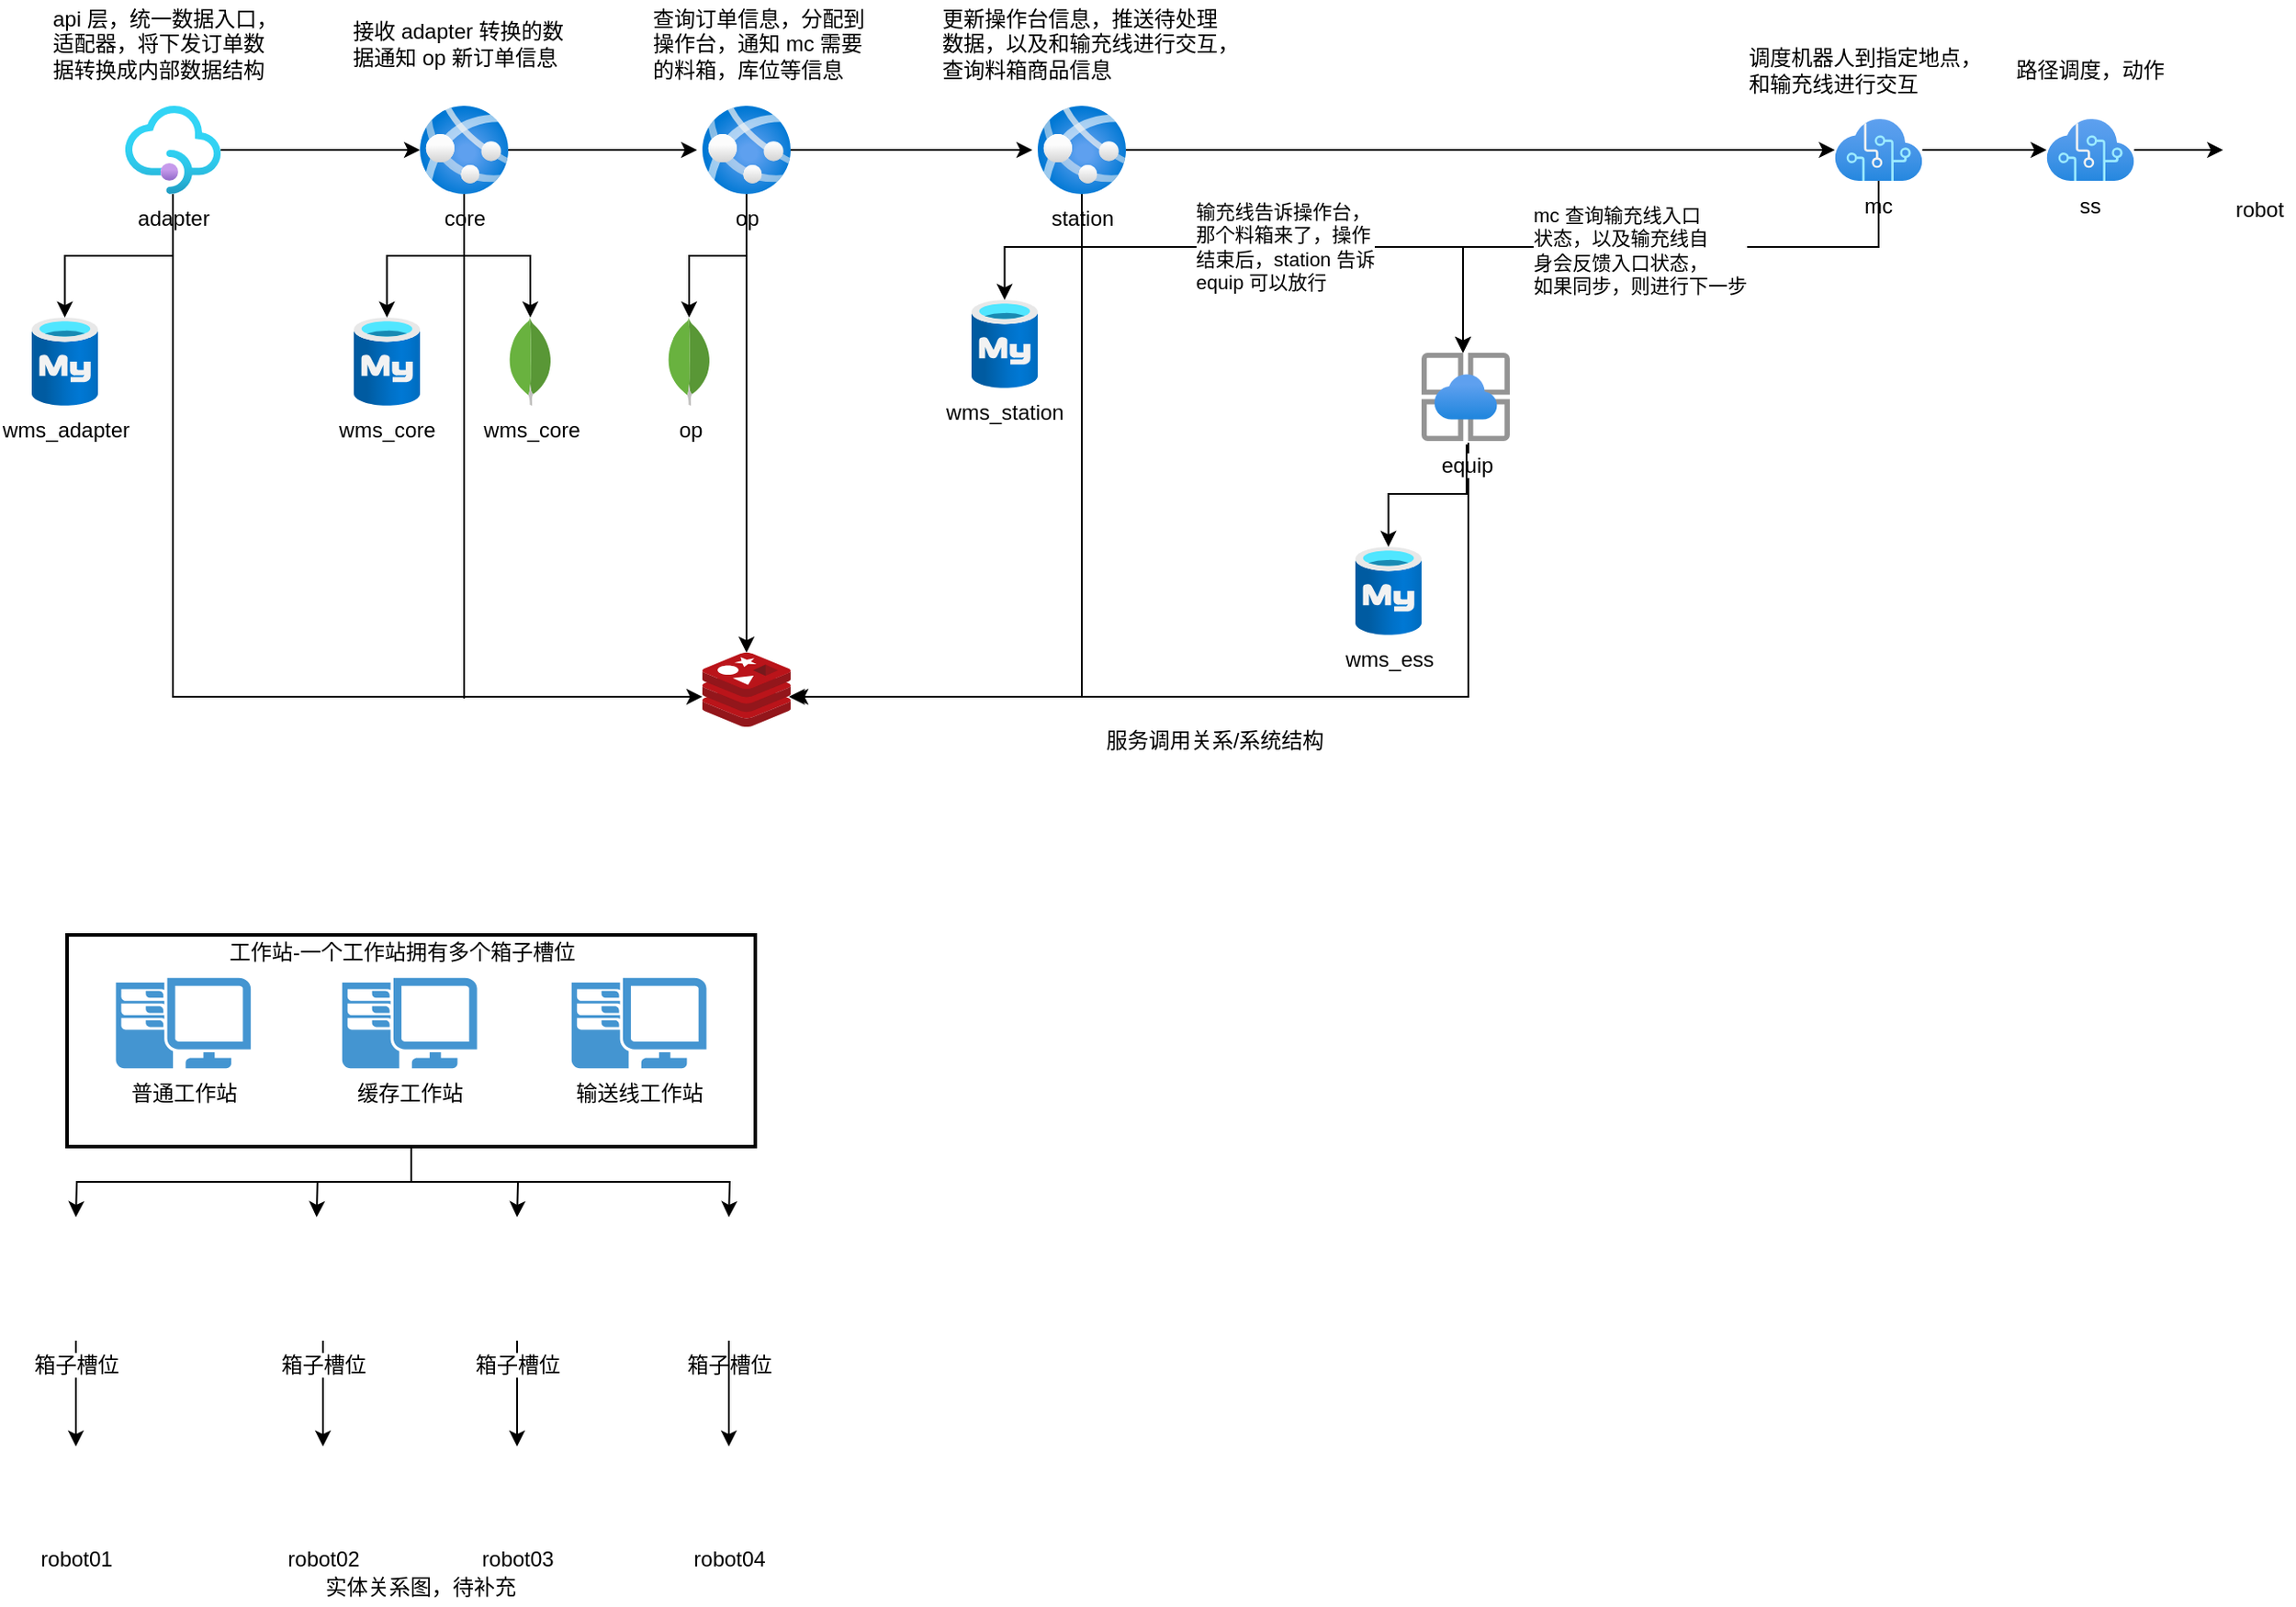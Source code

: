 <mxfile version="14.4.3" type="github">
  <diagram id="qsA4LFFCEY-i6ZN9s8wt" name="Page-1">
    <mxGraphModel dx="2500" dy="944" grid="1" gridSize="10" guides="1" tooltips="1" connect="1" arrows="1" fold="1" page="1" pageScale="1" pageWidth="827" pageHeight="1169" math="0" shadow="0">
      <root>
        <mxCell id="0" />
        <mxCell id="1" parent="0" />
        <mxCell id="mzdtHxwl5CKynUgDvnSu-6" value="" style="group" vertex="1" connectable="0" parent="1">
          <mxGeometry x="-550" y="410" width="1281.7" height="430" as="geometry" />
        </mxCell>
        <mxCell id="cQgMK63ZiCmz1B0YtC4z-3" value="adapter" style="aspect=fixed;html=1;points=[];align=center;image;fontSize=12;image=img/lib/azure2/app_services/API_Management_Services.svg;strokeWidth=2;" parent="mzdtHxwl5CKynUgDvnSu-6" vertex="1">
          <mxGeometry x="52.91" y="60" width="54.17" height="50" as="geometry" />
        </mxCell>
        <mxCell id="cQgMK63ZiCmz1B0YtC4z-9" value="api&amp;nbsp;层，统一数据入口，&lt;br&gt;适配器，将下发订单数&lt;br&gt;据转换成内部数据结构" style="text;html=1;align=left;verticalAlign=middle;resizable=0;points=[];autosize=1;" parent="mzdtHxwl5CKynUgDvnSu-6" vertex="1">
          <mxGeometry x="10" width="140" height="50" as="geometry" />
        </mxCell>
        <mxCell id="cQgMK63ZiCmz1B0YtC4z-12" value="wms_adapter" style="aspect=fixed;html=1;points=[];align=center;image;fontSize=12;image=img/lib/azure2/databases/Azure_Database_MySQL_Server.svg;strokeWidth=2;" parent="mzdtHxwl5CKynUgDvnSu-6" vertex="1">
          <mxGeometry y="180" width="37.5" height="50" as="geometry" />
        </mxCell>
        <mxCell id="cQgMK63ZiCmz1B0YtC4z-6" style="edgeStyle=orthogonalEdgeStyle;rounded=0;orthogonalLoop=1;jettySize=auto;html=1;exitX=0.5;exitY=1;exitDx=0;exitDy=0;exitPerimeter=0;" parent="mzdtHxwl5CKynUgDvnSu-6" source="cQgMK63ZiCmz1B0YtC4z-3" target="cQgMK63ZiCmz1B0YtC4z-12" edge="1">
          <mxGeometry as="geometry">
            <mxPoint x="81" y="190" as="targetPoint" />
          </mxGeometry>
        </mxCell>
        <mxCell id="cQgMK63ZiCmz1B0YtC4z-39" style="edgeStyle=orthogonalEdgeStyle;rounded=0;orthogonalLoop=1;jettySize=auto;html=1;endArrow=none;endFill=0;" parent="mzdtHxwl5CKynUgDvnSu-6" edge="1">
          <mxGeometry as="geometry">
            <mxPoint x="245" y="396" as="targetPoint" />
            <mxPoint x="245" y="116" as="sourcePoint" />
          </mxGeometry>
        </mxCell>
        <mxCell id="cQgMK63ZiCmz1B0YtC4z-14" value="core" style="aspect=fixed;html=1;points=[];align=center;image;fontSize=12;image=img/lib/azure2/app_services/App_Services.svg;strokeWidth=2;" parent="mzdtHxwl5CKynUgDvnSu-6" vertex="1">
          <mxGeometry x="220" y="60" width="50" height="50" as="geometry" />
        </mxCell>
        <mxCell id="cQgMK63ZiCmz1B0YtC4z-18" style="edgeStyle=orthogonalEdgeStyle;rounded=0;orthogonalLoop=1;jettySize=auto;html=1;entryX=0;entryY=0.5;entryDx=0;entryDy=0;entryPerimeter=0;" parent="mzdtHxwl5CKynUgDvnSu-6" source="cQgMK63ZiCmz1B0YtC4z-3" target="cQgMK63ZiCmz1B0YtC4z-14" edge="1">
          <mxGeometry as="geometry" />
        </mxCell>
        <mxCell id="cQgMK63ZiCmz1B0YtC4z-20" value="wms_core" style="aspect=fixed;html=1;points=[];align=center;image;fontSize=12;image=img/lib/azure2/databases/Azure_Database_MySQL_Server.svg;strokeWidth=2;" parent="mzdtHxwl5CKynUgDvnSu-6" vertex="1">
          <mxGeometry x="182.5" y="180" width="37.5" height="50" as="geometry" />
        </mxCell>
        <mxCell id="cQgMK63ZiCmz1B0YtC4z-21" style="edgeStyle=orthogonalEdgeStyle;rounded=0;orthogonalLoop=1;jettySize=auto;html=1;" parent="mzdtHxwl5CKynUgDvnSu-6" source="cQgMK63ZiCmz1B0YtC4z-14" target="cQgMK63ZiCmz1B0YtC4z-20" edge="1">
          <mxGeometry as="geometry" />
        </mxCell>
        <mxCell id="cQgMK63ZiCmz1B0YtC4z-24" value="接收&amp;nbsp;adapter&amp;nbsp;转换的数&lt;br&gt;据通知&amp;nbsp;op&amp;nbsp;新订单信息" style="text;html=1;align=left;verticalAlign=middle;resizable=0;points=[];autosize=1;" parent="mzdtHxwl5CKynUgDvnSu-6" vertex="1">
          <mxGeometry x="180" y="10" width="130" height="30" as="geometry" />
        </mxCell>
        <mxCell id="cQgMK63ZiCmz1B0YtC4z-25" value="op" style="aspect=fixed;html=1;points=[];align=center;image;fontSize=12;image=img/lib/azure2/app_services/App_Services.svg;strokeWidth=2;" parent="mzdtHxwl5CKynUgDvnSu-6" vertex="1">
          <mxGeometry x="380" y="60" width="50" height="50" as="geometry" />
        </mxCell>
        <mxCell id="cQgMK63ZiCmz1B0YtC4z-26" style="edgeStyle=orthogonalEdgeStyle;rounded=0;orthogonalLoop=1;jettySize=auto;html=1;entryX=-0.06;entryY=0.5;entryDx=0;entryDy=0;entryPerimeter=0;" parent="mzdtHxwl5CKynUgDvnSu-6" source="cQgMK63ZiCmz1B0YtC4z-14" target="cQgMK63ZiCmz1B0YtC4z-25" edge="1">
          <mxGeometry as="geometry" />
        </mxCell>
        <mxCell id="cQgMK63ZiCmz1B0YtC4z-27" value="op" style="dashed=0;outlineConnect=0;html=1;align=center;labelPosition=center;verticalLabelPosition=bottom;verticalAlign=top;shape=mxgraph.weblogos.mongodb;strokeWidth=2;" parent="mzdtHxwl5CKynUgDvnSu-6" vertex="1">
          <mxGeometry x="360" y="180" width="25" height="50" as="geometry" />
        </mxCell>
        <mxCell id="cQgMK63ZiCmz1B0YtC4z-28" style="edgeStyle=orthogonalEdgeStyle;rounded=0;orthogonalLoop=1;jettySize=auto;html=1;" parent="mzdtHxwl5CKynUgDvnSu-6" source="cQgMK63ZiCmz1B0YtC4z-25" target="cQgMK63ZiCmz1B0YtC4z-27" edge="1">
          <mxGeometry as="geometry" />
        </mxCell>
        <mxCell id="cQgMK63ZiCmz1B0YtC4z-29" value="" style="aspect=fixed;html=1;points=[];align=center;image;fontSize=12;image=img/lib/mscae/Cache_Redis_Product.svg;strokeWidth=2;" parent="mzdtHxwl5CKynUgDvnSu-6" vertex="1">
          <mxGeometry x="380" y="370" width="50" height="42" as="geometry" />
        </mxCell>
        <mxCell id="cQgMK63ZiCmz1B0YtC4z-32" style="edgeStyle=orthogonalEdgeStyle;rounded=0;orthogonalLoop=1;jettySize=auto;html=1;entryX=0;entryY=0.595;entryDx=0;entryDy=0;entryPerimeter=0;" parent="mzdtHxwl5CKynUgDvnSu-6" source="cQgMK63ZiCmz1B0YtC4z-3" target="cQgMK63ZiCmz1B0YtC4z-29" edge="1">
          <mxGeometry as="geometry">
            <mxPoint x="79.995" y="350" as="targetPoint" />
            <Array as="points">
              <mxPoint x="80" y="395" />
            </Array>
          </mxGeometry>
        </mxCell>
        <mxCell id="cQgMK63ZiCmz1B0YtC4z-40" style="edgeStyle=orthogonalEdgeStyle;rounded=0;orthogonalLoop=1;jettySize=auto;html=1;endArrow=classic;endFill=1;" parent="mzdtHxwl5CKynUgDvnSu-6" source="cQgMK63ZiCmz1B0YtC4z-25" target="cQgMK63ZiCmz1B0YtC4z-29" edge="1">
          <mxGeometry as="geometry" />
        </mxCell>
        <mxCell id="cQgMK63ZiCmz1B0YtC4z-37" value="wms_core" style="dashed=0;outlineConnect=0;html=1;align=center;labelPosition=center;verticalLabelPosition=bottom;verticalAlign=top;shape=mxgraph.weblogos.mongodb;strokeWidth=2;" parent="mzdtHxwl5CKynUgDvnSu-6" vertex="1">
          <mxGeometry x="270" y="180" width="25" height="50" as="geometry" />
        </mxCell>
        <mxCell id="cQgMK63ZiCmz1B0YtC4z-38" style="edgeStyle=orthogonalEdgeStyle;rounded=0;orthogonalLoop=1;jettySize=auto;html=1;" parent="mzdtHxwl5CKynUgDvnSu-6" source="cQgMK63ZiCmz1B0YtC4z-14" target="cQgMK63ZiCmz1B0YtC4z-37" edge="1">
          <mxGeometry as="geometry" />
        </mxCell>
        <mxCell id="cQgMK63ZiCmz1B0YtC4z-42" value="查询订单信息，分配&lt;span&gt;到&lt;br&gt;操作台，&lt;/span&gt;通知&amp;nbsp;mc&amp;nbsp;需要&lt;br&gt;的料箱，库位等信息" style="text;html=1;align=left;verticalAlign=middle;resizable=0;points=[];autosize=1;" parent="mzdtHxwl5CKynUgDvnSu-6" vertex="1">
          <mxGeometry x="350" width="140" height="50" as="geometry" />
        </mxCell>
        <mxCell id="cQgMK63ZiCmz1B0YtC4z-52" style="edgeStyle=orthogonalEdgeStyle;rounded=0;orthogonalLoop=1;jettySize=auto;html=1;entryX=0.98;entryY=0.595;entryDx=0;entryDy=0;entryPerimeter=0;endArrow=classic;endFill=1;" parent="mzdtHxwl5CKynUgDvnSu-6" source="cQgMK63ZiCmz1B0YtC4z-43" target="cQgMK63ZiCmz1B0YtC4z-29" edge="1">
          <mxGeometry as="geometry">
            <Array as="points">
              <mxPoint x="595" y="395" />
            </Array>
          </mxGeometry>
        </mxCell>
        <mxCell id="cQgMK63ZiCmz1B0YtC4z-43" value="station" style="aspect=fixed;html=1;points=[];align=center;image;fontSize=12;image=img/lib/azure2/app_services/App_Services.svg;strokeWidth=2;" parent="mzdtHxwl5CKynUgDvnSu-6" vertex="1">
          <mxGeometry x="570" y="60" width="50" height="50" as="geometry" />
        </mxCell>
        <mxCell id="cQgMK63ZiCmz1B0YtC4z-44" style="edgeStyle=orthogonalEdgeStyle;rounded=0;orthogonalLoop=1;jettySize=auto;html=1;entryX=-0.06;entryY=0.5;entryDx=0;entryDy=0;entryPerimeter=0;endArrow=classic;endFill=1;" parent="mzdtHxwl5CKynUgDvnSu-6" source="cQgMK63ZiCmz1B0YtC4z-25" target="cQgMK63ZiCmz1B0YtC4z-43" edge="1">
          <mxGeometry as="geometry" />
        </mxCell>
        <mxCell id="cQgMK63ZiCmz1B0YtC4z-45" value="wms_station" style="aspect=fixed;html=1;points=[];align=center;image;fontSize=12;image=img/lib/azure2/databases/Azure_Database_MySQL_Server.svg;strokeWidth=2;" parent="mzdtHxwl5CKynUgDvnSu-6" vertex="1">
          <mxGeometry x="532.5" y="170" width="37.5" height="50" as="geometry" />
        </mxCell>
        <mxCell id="cQgMK63ZiCmz1B0YtC4z-47" style="edgeStyle=orthogonalEdgeStyle;rounded=0;orthogonalLoop=1;jettySize=auto;html=1;endArrow=classic;endFill=1;" parent="mzdtHxwl5CKynUgDvnSu-6" source="cQgMK63ZiCmz1B0YtC4z-43" target="cQgMK63ZiCmz1B0YtC4z-45" edge="1">
          <mxGeometry as="geometry" />
        </mxCell>
        <mxCell id="cQgMK63ZiCmz1B0YtC4z-54" value="更新操作台信息，推送待处理&lt;br&gt;数据，以及和输充线进行交互，&lt;br&gt;查询料箱商品信息" style="text;html=1;align=left;verticalAlign=middle;resizable=0;points=[];autosize=1;" parent="mzdtHxwl5CKynUgDvnSu-6" vertex="1">
          <mxGeometry x="514" width="180" height="50" as="geometry" />
        </mxCell>
        <mxCell id="cQgMK63ZiCmz1B0YtC4z-56" value="robot" style="shape=image;html=1;verticalAlign=top;verticalLabelPosition=bottom;labelBackgroundColor=#ffffff;imageAspect=0;aspect=fixed;image=https://cdn2.iconfinder.com/data/icons/free-1/128/Android__logo__robot-128.png;strokeWidth=2;" parent="mzdtHxwl5CKynUgDvnSu-6" vertex="1">
          <mxGeometry x="1241.7" y="65" width="40" height="40" as="geometry" />
        </mxCell>
        <mxCell id="cQgMK63ZiCmz1B0YtC4z-58" style="edgeStyle=orthogonalEdgeStyle;rounded=0;orthogonalLoop=1;jettySize=auto;html=1;endArrow=classic;endFill=1;" parent="mzdtHxwl5CKynUgDvnSu-6" source="cQgMK63ZiCmz1B0YtC4z-57" target="cQgMK63ZiCmz1B0YtC4z-56" edge="1">
          <mxGeometry as="geometry" />
        </mxCell>
        <mxCell id="cQgMK63ZiCmz1B0YtC4z-57" value="ss" style="aspect=fixed;html=1;points=[];align=center;image;fontSize=12;image=img/lib/azure2/ai_machine_learning/Cognitive_Services.svg;strokeWidth=2;" parent="mzdtHxwl5CKynUgDvnSu-6" vertex="1">
          <mxGeometry x="1141.7" y="67.5" width="49.58" height="35" as="geometry" />
        </mxCell>
        <mxCell id="cQgMK63ZiCmz1B0YtC4z-60" value="" style="edgeStyle=orthogonalEdgeStyle;rounded=0;orthogonalLoop=1;jettySize=auto;html=1;endArrow=classic;endFill=1;" parent="mzdtHxwl5CKynUgDvnSu-6" source="cQgMK63ZiCmz1B0YtC4z-59" target="cQgMK63ZiCmz1B0YtC4z-57" edge="1">
          <mxGeometry as="geometry" />
        </mxCell>
        <mxCell id="cQgMK63ZiCmz1B0YtC4z-59" value="mc" style="aspect=fixed;html=1;points=[];align=center;image;fontSize=12;image=img/lib/azure2/ai_machine_learning/Cognitive_Services.svg;strokeWidth=2;" parent="mzdtHxwl5CKynUgDvnSu-6" vertex="1">
          <mxGeometry x="1021.7" y="67.5" width="49.58" height="35" as="geometry" />
        </mxCell>
        <mxCell id="cQgMK63ZiCmz1B0YtC4z-63" style="edgeStyle=orthogonalEdgeStyle;rounded=0;orthogonalLoop=1;jettySize=auto;html=1;endArrow=classic;endFill=1;" parent="mzdtHxwl5CKynUgDvnSu-6" source="cQgMK63ZiCmz1B0YtC4z-43" target="cQgMK63ZiCmz1B0YtC4z-59" edge="1">
          <mxGeometry as="geometry" />
        </mxCell>
        <mxCell id="cQgMK63ZiCmz1B0YtC4z-61" value="路径调度，动作" style="text;html=1;align=center;verticalAlign=middle;resizable=0;points=[];autosize=1;" parent="mzdtHxwl5CKynUgDvnSu-6" vertex="1">
          <mxGeometry x="1116.49" y="30" width="100" height="20" as="geometry" />
        </mxCell>
        <mxCell id="cQgMK63ZiCmz1B0YtC4z-62" value="调度机器人到指定地点，&lt;br&gt;和输充线进行交互" style="text;html=1;align=left;verticalAlign=middle;resizable=0;points=[];autosize=1;" parent="mzdtHxwl5CKynUgDvnSu-6" vertex="1">
          <mxGeometry x="971.49" y="25" width="150" height="30" as="geometry" />
        </mxCell>
        <mxCell id="cQgMK63ZiCmz1B0YtC4z-70" style="edgeStyle=orthogonalEdgeStyle;rounded=0;orthogonalLoop=1;jettySize=auto;html=1;entryX=1.02;entryY=0.595;entryDx=0;entryDy=0;entryPerimeter=0;endArrow=classic;endFill=1;exitX=0.53;exitY=1.02;exitDx=0;exitDy=0;exitPerimeter=0;" parent="mzdtHxwl5CKynUgDvnSu-6" source="cQgMK63ZiCmz1B0YtC4z-64" target="cQgMK63ZiCmz1B0YtC4z-29" edge="1">
          <mxGeometry as="geometry">
            <mxPoint x="814" y="260" as="sourcePoint" />
            <Array as="points">
              <mxPoint x="814" y="395" />
            </Array>
          </mxGeometry>
        </mxCell>
        <mxCell id="cQgMK63ZiCmz1B0YtC4z-64" value="equip" style="aspect=fixed;html=1;points=[];align=center;image;fontSize=12;image=img/lib/azure2/app_services/App_Service_Environments.svg;strokeWidth=2;direction=east;" parent="mzdtHxwl5CKynUgDvnSu-6" vertex="1">
          <mxGeometry x="787.5" y="200" width="50" height="50" as="geometry" />
        </mxCell>
        <mxCell id="cQgMK63ZiCmz1B0YtC4z-80" value="" style="edgeStyle=orthogonalEdgeStyle;rounded=0;orthogonalLoop=1;jettySize=auto;html=1;endArrow=classic;endFill=1;entryX=0.47;entryY=0;entryDx=0;entryDy=0;entryPerimeter=0;" parent="mzdtHxwl5CKynUgDvnSu-6" source="cQgMK63ZiCmz1B0YtC4z-43" target="cQgMK63ZiCmz1B0YtC4z-64" edge="1">
          <mxGeometry as="geometry">
            <mxPoint x="811" y="190" as="targetPoint" />
            <Array as="points">
              <mxPoint x="595" y="140" />
              <mxPoint x="811" y="140" />
            </Array>
          </mxGeometry>
        </mxCell>
        <mxCell id="cQgMK63ZiCmz1B0YtC4z-81" value="&lt;div style=&quot;text-align: left&quot;&gt;&lt;span style=&quot;font-family: &amp;#34;helvetica&amp;#34;&quot;&gt;输充线告诉操作台，&lt;/span&gt;&lt;/div&gt;&lt;span style=&quot;font-family: &amp;#34;helvetica&amp;#34;&quot;&gt;&lt;div style=&quot;text-align: left&quot;&gt;那个料箱来了，操作&lt;/div&gt;&lt;/span&gt;&lt;span style=&quot;font-family: &amp;#34;helvetica&amp;#34;&quot;&gt;&lt;div style=&quot;text-align: left&quot;&gt;结束后，station&amp;nbsp;告诉&lt;/div&gt;&lt;/span&gt;&lt;span style=&quot;font-family: &amp;#34;helvetica&amp;#34;&quot;&gt;&lt;div style=&quot;text-align: left&quot;&gt;equip&amp;nbsp;可以放行&lt;/div&gt;&lt;/span&gt;" style="edgeLabel;html=1;align=center;verticalAlign=middle;resizable=0;points=[];" parent="cQgMK63ZiCmz1B0YtC4z-80" vertex="1" connectable="0">
          <mxGeometry x="-0.196" y="3" relative="1" as="geometry">
            <mxPoint x="22" y="3" as="offset" />
          </mxGeometry>
        </mxCell>
        <mxCell id="cQgMK63ZiCmz1B0YtC4z-78" value="" style="edgeStyle=orthogonalEdgeStyle;rounded=0;orthogonalLoop=1;jettySize=auto;html=1;endArrow=classic;endFill=1;align=left;" parent="mzdtHxwl5CKynUgDvnSu-6" source="cQgMK63ZiCmz1B0YtC4z-59" target="cQgMK63ZiCmz1B0YtC4z-64" edge="1">
          <mxGeometry as="geometry">
            <mxPoint x="811" y="196" as="targetPoint" />
            <Array as="points">
              <mxPoint x="1047" y="140" />
              <mxPoint x="811" y="140" />
            </Array>
          </mxGeometry>
        </mxCell>
        <mxCell id="cQgMK63ZiCmz1B0YtC4z-82" value="&lt;span style=&quot;font-family: &amp;#34;helvetica&amp;#34;&quot;&gt;mc&amp;nbsp;查询输充线入口&lt;/span&gt;&lt;br style=&quot;font-family: &amp;#34;helvetica&amp;#34;&quot;&gt;&lt;span style=&quot;font-family: &amp;#34;helvetica&amp;#34;&quot;&gt;状态，以及输充线自&lt;/span&gt;&lt;br style=&quot;font-family: &amp;#34;helvetica&amp;#34;&quot;&gt;&lt;span style=&quot;font-family: &amp;#34;helvetica&amp;#34;&quot;&gt;身会反馈入口状态，&lt;/span&gt;&lt;br style=&quot;font-family: &amp;#34;helvetica&amp;#34;&quot;&gt;&lt;span style=&quot;font-family: &amp;#34;helvetica&amp;#34;&quot;&gt;如果同步，则进行下一步&lt;/span&gt;" style="edgeLabel;html=1;align=left;verticalAlign=middle;resizable=0;points=[];" parent="cQgMK63ZiCmz1B0YtC4z-78" vertex="1" connectable="0">
          <mxGeometry x="0.233" y="2" relative="1" as="geometry">
            <mxPoint x="-30" as="offset" />
          </mxGeometry>
        </mxCell>
        <mxCell id="cQgMK63ZiCmz1B0YtC4z-66" value="wms_ess" style="aspect=fixed;html=1;points=[];align=center;image;fontSize=12;image=img/lib/azure2/databases/Azure_Database_MySQL_Server.svg;strokeWidth=2;" parent="mzdtHxwl5CKynUgDvnSu-6" vertex="1">
          <mxGeometry x="750" y="310" width="37.5" height="50" as="geometry" />
        </mxCell>
        <mxCell id="cQgMK63ZiCmz1B0YtC4z-69" style="edgeStyle=orthogonalEdgeStyle;rounded=0;orthogonalLoop=1;jettySize=auto;html=1;endArrow=classic;endFill=1;exitX=0.51;exitY=1.04;exitDx=0;exitDy=0;exitPerimeter=0;" parent="mzdtHxwl5CKynUgDvnSu-6" source="cQgMK63ZiCmz1B0YtC4z-64" target="cQgMK63ZiCmz1B0YtC4z-66" edge="1">
          <mxGeometry as="geometry">
            <mxPoint x="813" y="260" as="sourcePoint" />
          </mxGeometry>
        </mxCell>
        <mxCell id="mzdtHxwl5CKynUgDvnSu-5" value="服务调用关系/系统结构" style="text;html=1;align=center;verticalAlign=middle;resizable=0;points=[];autosize=1;" vertex="1" parent="mzdtHxwl5CKynUgDvnSu-6">
          <mxGeometry x="600" y="410" width="140" height="20" as="geometry" />
        </mxCell>
        <mxCell id="mzdtHxwl5CKynUgDvnSu-42" value="" style="group" vertex="1" connectable="0" parent="1">
          <mxGeometry x="-560" y="940" width="440" height="380" as="geometry" />
        </mxCell>
        <mxCell id="mzdtHxwl5CKynUgDvnSu-24" style="edgeStyle=orthogonalEdgeStyle;rounded=0;orthogonalLoop=1;jettySize=auto;html=1;entryX=0.5;entryY=0;entryDx=0;entryDy=0;entryPerimeter=0;" edge="1" parent="mzdtHxwl5CKynUgDvnSu-42" source="mzdtHxwl5CKynUgDvnSu-18">
          <mxGeometry relative="1" as="geometry">
            <mxPoint x="35" y="160" as="targetPoint" />
          </mxGeometry>
        </mxCell>
        <mxCell id="mzdtHxwl5CKynUgDvnSu-25" style="edgeStyle=orthogonalEdgeStyle;rounded=0;orthogonalLoop=1;jettySize=auto;html=1;entryX=0.5;entryY=0;entryDx=0;entryDy=0;entryPerimeter=0;" edge="1" parent="mzdtHxwl5CKynUgDvnSu-42" source="mzdtHxwl5CKynUgDvnSu-18">
          <mxGeometry relative="1" as="geometry">
            <mxPoint x="171.4" y="160" as="targetPoint" />
          </mxGeometry>
        </mxCell>
        <mxCell id="mzdtHxwl5CKynUgDvnSu-26" style="edgeStyle=orthogonalEdgeStyle;rounded=0;orthogonalLoop=1;jettySize=auto;html=1;" edge="1" parent="mzdtHxwl5CKynUgDvnSu-42" source="mzdtHxwl5CKynUgDvnSu-18">
          <mxGeometry relative="1" as="geometry">
            <mxPoint x="285" y="160" as="targetPoint" />
          </mxGeometry>
        </mxCell>
        <mxCell id="mzdtHxwl5CKynUgDvnSu-27" style="edgeStyle=orthogonalEdgeStyle;rounded=0;orthogonalLoop=1;jettySize=auto;html=1;" edge="1" parent="mzdtHxwl5CKynUgDvnSu-42" source="mzdtHxwl5CKynUgDvnSu-18">
          <mxGeometry relative="1" as="geometry">
            <mxPoint x="405" y="160" as="targetPoint" />
          </mxGeometry>
        </mxCell>
        <mxCell id="mzdtHxwl5CKynUgDvnSu-18" value="" style="rounded=0;whiteSpace=wrap;html=1;strokeWidth=2;" vertex="1" parent="mzdtHxwl5CKynUgDvnSu-42">
          <mxGeometry x="30" width="390" height="120" as="geometry" />
        </mxCell>
        <mxCell id="mzdtHxwl5CKynUgDvnSu-7" value="robot01" style="shape=image;html=1;verticalAlign=top;verticalLabelPosition=bottom;labelBackgroundColor=#ffffff;imageAspect=0;aspect=fixed;image=https://cdn2.iconfinder.com/data/icons/free-1/128/Android__logo__robot-128.png" vertex="1" parent="mzdtHxwl5CKynUgDvnSu-42">
          <mxGeometry x="10" y="290" width="50" height="50" as="geometry" />
        </mxCell>
        <mxCell id="mzdtHxwl5CKynUgDvnSu-8" value="robot02" style="shape=image;html=1;verticalAlign=top;verticalLabelPosition=bottom;labelBackgroundColor=#ffffff;imageAspect=0;aspect=fixed;image=https://cdn2.iconfinder.com/data/icons/free-1/128/Android__logo__robot-128.png" vertex="1" parent="mzdtHxwl5CKynUgDvnSu-42">
          <mxGeometry x="150" y="290" width="50" height="50" as="geometry" />
        </mxCell>
        <mxCell id="mzdtHxwl5CKynUgDvnSu-9" value="robot03" style="shape=image;html=1;verticalAlign=top;verticalLabelPosition=bottom;labelBackgroundColor=#ffffff;imageAspect=0;aspect=fixed;image=https://cdn2.iconfinder.com/data/icons/free-1/128/Android__logo__robot-128.png" vertex="1" parent="mzdtHxwl5CKynUgDvnSu-42">
          <mxGeometry x="260" y="290" width="50" height="50" as="geometry" />
        </mxCell>
        <mxCell id="mzdtHxwl5CKynUgDvnSu-13" value="普通工作站" style="pointerEvents=1;shadow=0;dashed=0;html=1;strokeColor=none;fillColor=#4495D1;labelPosition=center;verticalLabelPosition=bottom;verticalAlign=top;align=center;outlineConnect=0;shape=mxgraph.veeam.2d.workstation;" vertex="1" parent="mzdtHxwl5CKynUgDvnSu-42">
          <mxGeometry x="57.7" y="24.4" width="76.4" height="51.2" as="geometry" />
        </mxCell>
        <mxCell id="mzdtHxwl5CKynUgDvnSu-16" value="缓存工作站" style="pointerEvents=1;shadow=0;dashed=0;html=1;strokeColor=none;fillColor=#4495D1;labelPosition=center;verticalLabelPosition=bottom;verticalAlign=top;align=center;outlineConnect=0;shape=mxgraph.veeam.2d.workstation;" vertex="1" parent="mzdtHxwl5CKynUgDvnSu-42">
          <mxGeometry x="185.9" y="24.4" width="76.4" height="51.2" as="geometry" />
        </mxCell>
        <mxCell id="mzdtHxwl5CKynUgDvnSu-17" value="输送线工作站" style="pointerEvents=1;shadow=0;dashed=0;html=1;strokeColor=none;fillColor=#4495D1;labelPosition=center;verticalLabelPosition=bottom;verticalAlign=top;align=center;outlineConnect=0;shape=mxgraph.veeam.2d.workstation;" vertex="1" parent="mzdtHxwl5CKynUgDvnSu-42">
          <mxGeometry x="315.9" y="24.4" width="76.4" height="51.2" as="geometry" />
        </mxCell>
        <mxCell id="mzdtHxwl5CKynUgDvnSu-19" value="工作站-一个工作站拥有多个箱子槽位" style="text;html=1;strokeColor=none;fillColor=none;align=center;verticalAlign=middle;whiteSpace=wrap;rounded=0;" vertex="1" parent="mzdtHxwl5CKynUgDvnSu-42">
          <mxGeometry x="100" width="240.1" height="20" as="geometry" />
        </mxCell>
        <mxCell id="mzdtHxwl5CKynUgDvnSu-34" style="edgeStyle=orthogonalEdgeStyle;rounded=0;orthogonalLoop=1;jettySize=auto;html=1;entryX=0.5;entryY=0;entryDx=0;entryDy=0;" edge="1" parent="mzdtHxwl5CKynUgDvnSu-42" source="mzdtHxwl5CKynUgDvnSu-29" target="mzdtHxwl5CKynUgDvnSu-7">
          <mxGeometry relative="1" as="geometry" />
        </mxCell>
        <mxCell id="mzdtHxwl5CKynUgDvnSu-29" value="箱子槽位" style="shape=image;html=1;verticalAlign=top;verticalLabelPosition=bottom;labelBackgroundColor=#ffffff;imageAspect=0;aspect=fixed;image=https://cdn0.iconfinder.com/data/icons/library-9/64/Trolley-book-shelf-cart-education-school-library-128.png;strokeWidth=2;" vertex="1" parent="mzdtHxwl5CKynUgDvnSu-42">
          <mxGeometry y="160" width="70" height="70" as="geometry" />
        </mxCell>
        <mxCell id="mzdtHxwl5CKynUgDvnSu-30" value="箱子槽位" style="shape=image;html=1;verticalAlign=top;verticalLabelPosition=bottom;labelBackgroundColor=#ffffff;imageAspect=0;aspect=fixed;image=https://cdn0.iconfinder.com/data/icons/library-9/64/Trolley-book-shelf-cart-education-school-library-128.png;strokeWidth=2;" vertex="1" parent="mzdtHxwl5CKynUgDvnSu-42">
          <mxGeometry x="370" y="160" width="70" height="70" as="geometry" />
        </mxCell>
        <mxCell id="mzdtHxwl5CKynUgDvnSu-36" style="edgeStyle=orthogonalEdgeStyle;rounded=0;orthogonalLoop=1;jettySize=auto;html=1;" edge="1" parent="mzdtHxwl5CKynUgDvnSu-42" source="mzdtHxwl5CKynUgDvnSu-31" target="mzdtHxwl5CKynUgDvnSu-9">
          <mxGeometry relative="1" as="geometry" />
        </mxCell>
        <mxCell id="mzdtHxwl5CKynUgDvnSu-31" value="箱子槽位" style="shape=image;html=1;verticalAlign=top;verticalLabelPosition=bottom;labelBackgroundColor=#ffffff;imageAspect=0;aspect=fixed;image=https://cdn0.iconfinder.com/data/icons/library-9/64/Trolley-book-shelf-cart-education-school-library-128.png;strokeWidth=2;" vertex="1" parent="mzdtHxwl5CKynUgDvnSu-42">
          <mxGeometry x="250" y="160" width="70" height="70" as="geometry" />
        </mxCell>
        <mxCell id="mzdtHxwl5CKynUgDvnSu-35" style="edgeStyle=orthogonalEdgeStyle;rounded=0;orthogonalLoop=1;jettySize=auto;html=1;entryX=0.5;entryY=0;entryDx=0;entryDy=0;" edge="1" parent="mzdtHxwl5CKynUgDvnSu-42" source="mzdtHxwl5CKynUgDvnSu-32" target="mzdtHxwl5CKynUgDvnSu-8">
          <mxGeometry relative="1" as="geometry" />
        </mxCell>
        <mxCell id="mzdtHxwl5CKynUgDvnSu-32" value="箱子槽位" style="shape=image;html=1;verticalAlign=top;verticalLabelPosition=bottom;labelBackgroundColor=#ffffff;imageAspect=0;aspect=fixed;image=https://cdn0.iconfinder.com/data/icons/library-9/64/Trolley-book-shelf-cart-education-school-library-128.png;strokeWidth=2;" vertex="1" parent="mzdtHxwl5CKynUgDvnSu-42">
          <mxGeometry x="140" y="160" width="70" height="70" as="geometry" />
        </mxCell>
        <mxCell id="mzdtHxwl5CKynUgDvnSu-37" value="robot04" style="shape=image;html=1;verticalAlign=top;verticalLabelPosition=bottom;labelBackgroundColor=#ffffff;imageAspect=0;aspect=fixed;image=https://cdn2.iconfinder.com/data/icons/free-1/128/Android__logo__robot-128.png" vertex="1" parent="mzdtHxwl5CKynUgDvnSu-42">
          <mxGeometry x="380" y="290" width="50" height="50" as="geometry" />
        </mxCell>
        <mxCell id="mzdtHxwl5CKynUgDvnSu-38" style="edgeStyle=orthogonalEdgeStyle;rounded=0;orthogonalLoop=1;jettySize=auto;html=1;entryX=0.5;entryY=0;entryDx=0;entryDy=0;" edge="1" parent="mzdtHxwl5CKynUgDvnSu-42" source="mzdtHxwl5CKynUgDvnSu-30" target="mzdtHxwl5CKynUgDvnSu-37">
          <mxGeometry relative="1" as="geometry" />
        </mxCell>
        <mxCell id="mzdtHxwl5CKynUgDvnSu-41" value="实体关系图，待补充" style="text;html=1;align=center;verticalAlign=middle;resizable=0;points=[];autosize=1;" vertex="1" parent="mzdtHxwl5CKynUgDvnSu-42">
          <mxGeometry x="170" y="360" width="120" height="20" as="geometry" />
        </mxCell>
      </root>
    </mxGraphModel>
  </diagram>
</mxfile>
